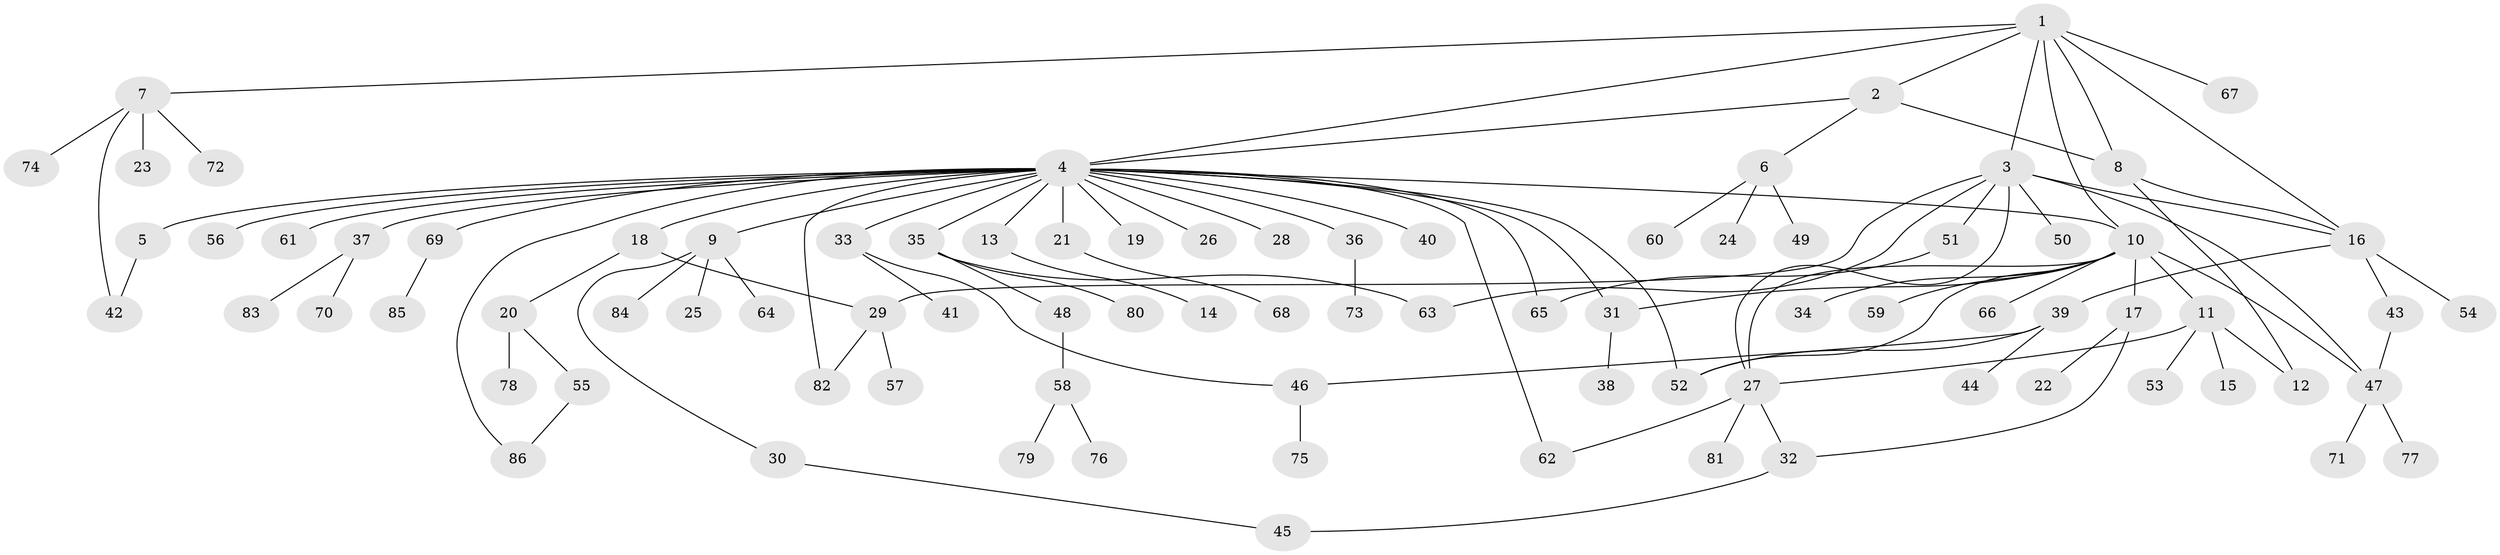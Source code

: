 // coarse degree distribution, {2: 0.08, 1: 0.8, 4: 0.04, 17: 0.04, 5: 0.04}
// Generated by graph-tools (version 1.1) at 2025/52/03/04/25 21:52:02]
// undirected, 86 vertices, 108 edges
graph export_dot {
graph [start="1"]
  node [color=gray90,style=filled];
  1;
  2;
  3;
  4;
  5;
  6;
  7;
  8;
  9;
  10;
  11;
  12;
  13;
  14;
  15;
  16;
  17;
  18;
  19;
  20;
  21;
  22;
  23;
  24;
  25;
  26;
  27;
  28;
  29;
  30;
  31;
  32;
  33;
  34;
  35;
  36;
  37;
  38;
  39;
  40;
  41;
  42;
  43;
  44;
  45;
  46;
  47;
  48;
  49;
  50;
  51;
  52;
  53;
  54;
  55;
  56;
  57;
  58;
  59;
  60;
  61;
  62;
  63;
  64;
  65;
  66;
  67;
  68;
  69;
  70;
  71;
  72;
  73;
  74;
  75;
  76;
  77;
  78;
  79;
  80;
  81;
  82;
  83;
  84;
  85;
  86;
  1 -- 2;
  1 -- 3;
  1 -- 4;
  1 -- 7;
  1 -- 8;
  1 -- 10;
  1 -- 16;
  1 -- 67;
  2 -- 4;
  2 -- 6;
  2 -- 8;
  3 -- 16;
  3 -- 27;
  3 -- 29;
  3 -- 47;
  3 -- 50;
  3 -- 51;
  3 -- 63;
  4 -- 5;
  4 -- 9;
  4 -- 10;
  4 -- 13;
  4 -- 18;
  4 -- 19;
  4 -- 21;
  4 -- 26;
  4 -- 28;
  4 -- 31;
  4 -- 33;
  4 -- 35;
  4 -- 36;
  4 -- 37;
  4 -- 40;
  4 -- 52;
  4 -- 56;
  4 -- 61;
  4 -- 62;
  4 -- 65;
  4 -- 69;
  4 -- 82;
  4 -- 86;
  5 -- 42;
  6 -- 24;
  6 -- 49;
  6 -- 60;
  7 -- 23;
  7 -- 42;
  7 -- 72;
  7 -- 74;
  8 -- 12;
  8 -- 16;
  9 -- 25;
  9 -- 30;
  9 -- 64;
  9 -- 84;
  10 -- 11;
  10 -- 17;
  10 -- 27;
  10 -- 31;
  10 -- 34;
  10 -- 47;
  10 -- 52;
  10 -- 59;
  10 -- 66;
  11 -- 12;
  11 -- 15;
  11 -- 27;
  11 -- 53;
  13 -- 14;
  16 -- 39;
  16 -- 43;
  16 -- 54;
  17 -- 22;
  17 -- 32;
  18 -- 20;
  18 -- 29;
  20 -- 55;
  20 -- 78;
  21 -- 68;
  27 -- 32;
  27 -- 62;
  27 -- 81;
  29 -- 57;
  29 -- 82;
  30 -- 45;
  31 -- 38;
  32 -- 45;
  33 -- 41;
  33 -- 46;
  35 -- 48;
  35 -- 63;
  35 -- 80;
  36 -- 73;
  37 -- 70;
  37 -- 83;
  39 -- 44;
  39 -- 46;
  39 -- 52;
  43 -- 47;
  46 -- 75;
  47 -- 71;
  47 -- 77;
  48 -- 58;
  51 -- 65;
  55 -- 86;
  58 -- 76;
  58 -- 79;
  69 -- 85;
}
